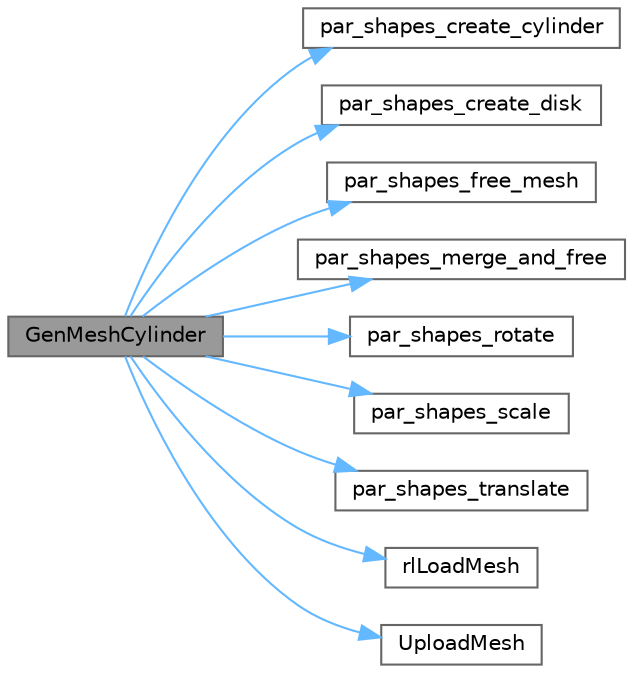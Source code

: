 digraph "GenMeshCylinder"
{
 // LATEX_PDF_SIZE
  bgcolor="transparent";
  edge [fontname=Helvetica,fontsize=10,labelfontname=Helvetica,labelfontsize=10];
  node [fontname=Helvetica,fontsize=10,shape=box,height=0.2,width=0.4];
  rankdir="LR";
  Node1 [id="Node000001",label="GenMeshCylinder",height=0.2,width=0.4,color="gray40", fillcolor="grey60", style="filled", fontcolor="black",tooltip=" "];
  Node1 -> Node2 [id="edge19_Node000001_Node000002",color="steelblue1",style="solid",tooltip=" "];
  Node2 [id="Node000002",label="par_shapes_create_cylinder",height=0.2,width=0.4,color="grey40", fillcolor="white", style="filled",URL="$_classes_2lib_2external_2par__shapes_8h.html#a676e9a4e3daa64ef841328854f29e97e",tooltip=" "];
  Node1 -> Node3 [id="edge20_Node000001_Node000003",color="steelblue1",style="solid",tooltip=" "];
  Node3 [id="Node000003",label="par_shapes_create_disk",height=0.2,width=0.4,color="grey40", fillcolor="white", style="filled",URL="$_classes_2lib_2external_2par__shapes_8h.html#a8de9edbce7ff47bfad039d0ebca1130d",tooltip=" "];
  Node1 -> Node4 [id="edge21_Node000001_Node000004",color="steelblue1",style="solid",tooltip=" "];
  Node4 [id="Node000004",label="par_shapes_free_mesh",height=0.2,width=0.4,color="grey40", fillcolor="white", style="filled",URL="$_classes_2lib_2external_2par__shapes_8h.html#a57178a1c46a1958990d2451176e9b4cc",tooltip=" "];
  Node1 -> Node5 [id="edge22_Node000001_Node000005",color="steelblue1",style="solid",tooltip=" "];
  Node5 [id="Node000005",label="par_shapes_merge_and_free",height=0.2,width=0.4,color="grey40", fillcolor="white", style="filled",URL="$_classes_2lib_2external_2par__shapes_8h.html#a186ba254ca5c992051d148161ef424d5",tooltip=" "];
  Node1 -> Node6 [id="edge23_Node000001_Node000006",color="steelblue1",style="solid",tooltip=" "];
  Node6 [id="Node000006",label="par_shapes_rotate",height=0.2,width=0.4,color="grey40", fillcolor="white", style="filled",URL="$_classes_2lib_2external_2par__shapes_8h.html#af2c70a8ffa2e19fa9dbc9638a35196f2",tooltip=" "];
  Node1 -> Node7 [id="edge24_Node000001_Node000007",color="steelblue1",style="solid",tooltip=" "];
  Node7 [id="Node000007",label="par_shapes_scale",height=0.2,width=0.4,color="grey40", fillcolor="white", style="filled",URL="$_classes_2lib_2external_2par__shapes_8h.html#a561a10d333656f0f08be18061766ecd8",tooltip=" "];
  Node1 -> Node8 [id="edge25_Node000001_Node000008",color="steelblue1",style="solid",tooltip=" "];
  Node8 [id="Node000008",label="par_shapes_translate",height=0.2,width=0.4,color="grey40", fillcolor="white", style="filled",URL="$_classes_2lib_2external_2par__shapes_8h.html#aae7b9b829015d798dd838983174f26e9",tooltip=" "];
  Node1 -> Node9 [id="edge26_Node000001_Node000009",color="steelblue1",style="solid",tooltip=" "];
  Node9 [id="Node000009",label="rlLoadMesh",height=0.2,width=0.4,color="grey40", fillcolor="white", style="filled",URL="$_classes_2lib_2raylib_2src_2rlgl_8h.html#acb2632dec901409c784391ac5b44b252",tooltip=" "];
  Node1 -> Node10 [id="edge27_Node000001_Node000010",color="steelblue1",style="solid",tooltip=" "];
  Node10 [id="Node000010",label="UploadMesh",height=0.2,width=0.4,color="grey40", fillcolor="white", style="filled",URL="$_classes_2lib_2rmodels_8c.html#aaa397b7aab872828950091b7270e3e14",tooltip=" "];
}
